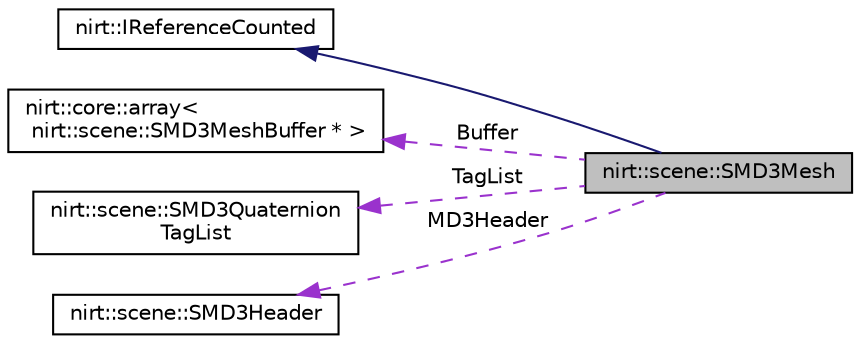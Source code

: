 digraph "nirt::scene::SMD3Mesh"
{
 // LATEX_PDF_SIZE
  edge [fontname="Helvetica",fontsize="10",labelfontname="Helvetica",labelfontsize="10"];
  node [fontname="Helvetica",fontsize="10",shape=record];
  rankdir="LR";
  Node1 [label="nirt::scene::SMD3Mesh",height=0.2,width=0.4,color="black", fillcolor="grey75", style="filled", fontcolor="black",tooltip="Holding Frames Buffers and Tag Infos."];
  Node2 -> Node1 [dir="back",color="midnightblue",fontsize="10",style="solid",fontname="Helvetica"];
  Node2 [label="nirt::IReferenceCounted",height=0.2,width=0.4,color="black", fillcolor="white", style="filled",URL="$classnirt_1_1IReferenceCounted.html",tooltip="Base class of most objects of the Nirtcpp Engine."];
  Node3 -> Node1 [dir="back",color="darkorchid3",fontsize="10",style="dashed",label=" Buffer" ,fontname="Helvetica"];
  Node3 [label="nirt::core::array\<\l nirt::scene::SMD3MeshBuffer * \>",height=0.2,width=0.4,color="black", fillcolor="white", style="filled",URL="$classnirt_1_1core_1_1array.html",tooltip=" "];
  Node4 -> Node1 [dir="back",color="darkorchid3",fontsize="10",style="dashed",label=" TagList" ,fontname="Helvetica"];
  Node4 [label="nirt::scene::SMD3Quaternion\lTagList",height=0.2,width=0.4,color="black", fillcolor="white", style="filled",URL="$structnirt_1_1scene_1_1SMD3QuaternionTagList.html",tooltip="holds a associative list of named quaternions"];
  Node5 -> Node1 [dir="back",color="darkorchid3",fontsize="10",style="dashed",label=" MD3Header" ,fontname="Helvetica"];
  Node5 [label="nirt::scene::SMD3Header",height=0.2,width=0.4,color="black", fillcolor="white", style="filled",URL="$structnirt_1_1scene_1_1SMD3Header.html",tooltip="this holds the header info of the MD3 file"];
}
